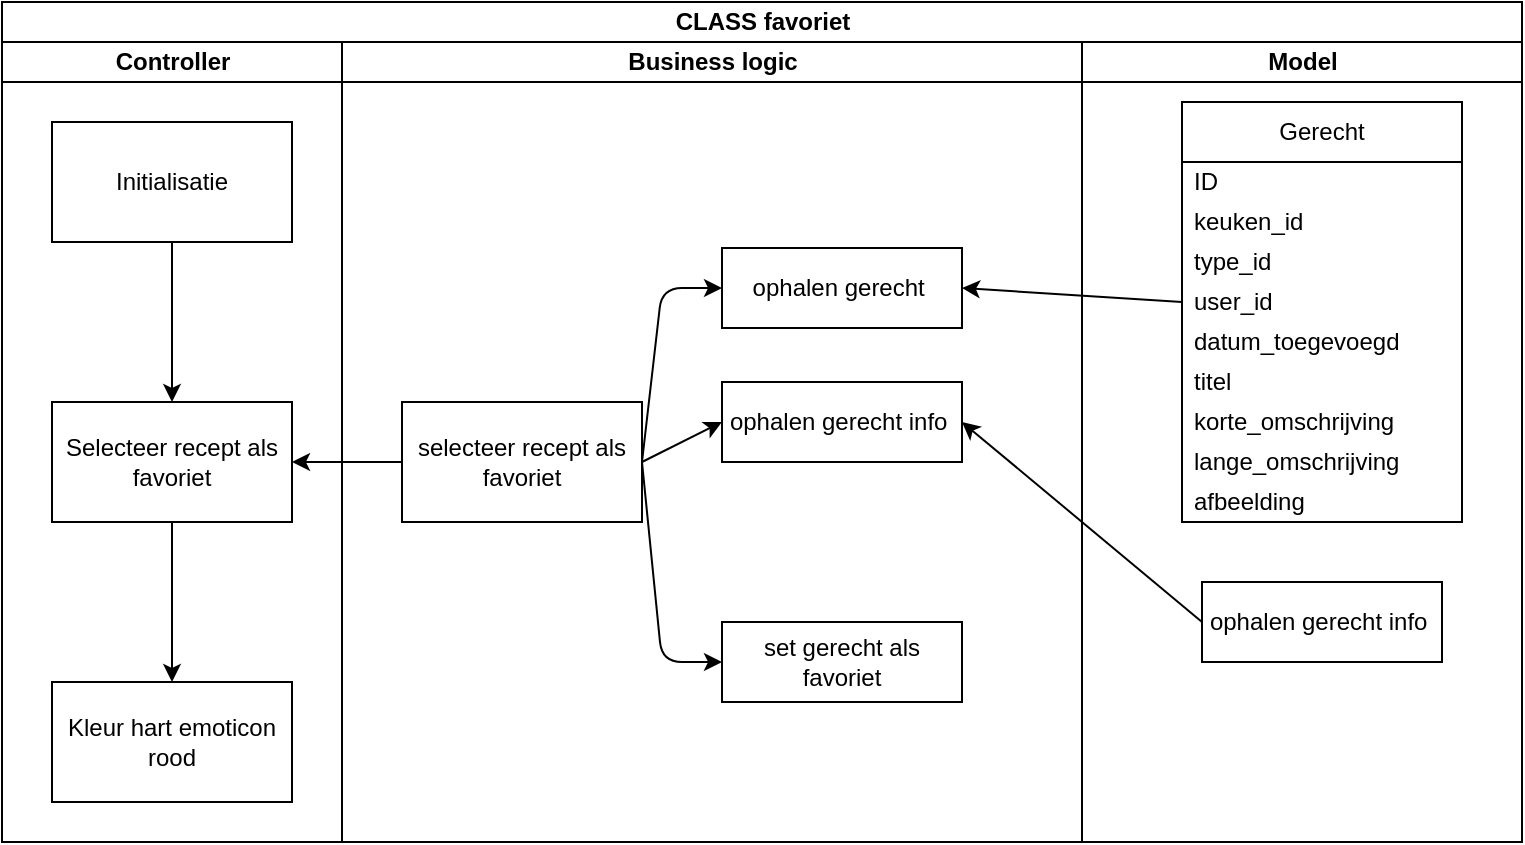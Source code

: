 <mxfile>
    <diagram id="MUfHSL9xDfMuNLfzbe6P" name="Page-1">
        <mxGraphModel dx="959" dy="779" grid="1" gridSize="10" guides="1" tooltips="1" connect="1" arrows="1" fold="1" page="1" pageScale="1" pageWidth="850" pageHeight="1100" math="0" shadow="0">
            <root>
                <mxCell id="0"/>
                <mxCell id="1" parent="0"/>
                <mxCell id="2" value="CLASS favoriet" style="swimlane;childLayout=stackLayout;resizeParent=1;resizeParentMax=0;startSize=20;html=1;" parent="1" vertex="1">
                    <mxGeometry x="80" y="100" width="760" height="420" as="geometry"/>
                </mxCell>
                <mxCell id="3" value="Controller" style="swimlane;startSize=20;html=1;" parent="2" vertex="1">
                    <mxGeometry y="20" width="170" height="400" as="geometry"/>
                </mxCell>
                <mxCell id="4" style="edgeStyle=none;html=1;exitX=0.5;exitY=1;exitDx=0;exitDy=0;entryX=0.5;entryY=0;entryDx=0;entryDy=0;" parent="3" source="5" target="7" edge="1">
                    <mxGeometry relative="1" as="geometry"/>
                </mxCell>
                <mxCell id="5" value="Initialisatie" style="rounded=0;whiteSpace=wrap;html=1;" parent="3" vertex="1">
                    <mxGeometry x="25" y="40" width="120" height="60" as="geometry"/>
                </mxCell>
                <mxCell id="6" style="edgeStyle=none;html=1;exitX=0.5;exitY=1;exitDx=0;exitDy=0;" parent="3" source="7" target="8" edge="1">
                    <mxGeometry relative="1" as="geometry"/>
                </mxCell>
                <mxCell id="7" value="Selecteer recept als favoriet" style="rounded=0;whiteSpace=wrap;html=1;" parent="3" vertex="1">
                    <mxGeometry x="25" y="180" width="120" height="60" as="geometry"/>
                </mxCell>
                <mxCell id="8" value="Kleur hart emoticon rood" style="rounded=0;whiteSpace=wrap;html=1;" parent="3" vertex="1">
                    <mxGeometry x="25" y="320" width="120" height="60" as="geometry"/>
                </mxCell>
                <mxCell id="17" style="edgeStyle=none;html=1;exitX=0;exitY=0.5;exitDx=0;exitDy=0;entryX=1;entryY=0.5;entryDx=0;entryDy=0;" parent="2" source="14" target="7" edge="1">
                    <mxGeometry relative="1" as="geometry"/>
                </mxCell>
                <mxCell id="9" value="Business logic" style="swimlane;startSize=20;html=1;" parent="2" vertex="1">
                    <mxGeometry x="170" y="20" width="370" height="400" as="geometry"/>
                </mxCell>
                <mxCell id="11" style="edgeStyle=none;html=1;exitX=1;exitY=0.5;exitDx=0;exitDy=0;entryX=0;entryY=0.5;entryDx=0;entryDy=0;" parent="9" source="14" target="15" edge="1">
                    <mxGeometry relative="1" as="geometry">
                        <Array as="points">
                            <mxPoint x="160" y="123"/>
                        </Array>
                    </mxGeometry>
                </mxCell>
                <mxCell id="33" style="edgeStyle=none;html=1;exitX=1;exitY=0.5;exitDx=0;exitDy=0;entryX=0;entryY=0.5;entryDx=0;entryDy=0;" parent="9" source="14" target="32" edge="1">
                    <mxGeometry relative="1" as="geometry">
                        <Array as="points">
                            <mxPoint x="160" y="310"/>
                        </Array>
                    </mxGeometry>
                </mxCell>
                <mxCell id="48" style="edgeStyle=none;html=1;exitX=1;exitY=0.5;exitDx=0;exitDy=0;entryX=0;entryY=0.5;entryDx=0;entryDy=0;" edge="1" parent="9" source="14" target="45">
                    <mxGeometry relative="1" as="geometry"/>
                </mxCell>
                <mxCell id="14" value="selecteer recept als favoriet" style="rounded=0;whiteSpace=wrap;html=1;" parent="9" vertex="1">
                    <mxGeometry x="30" y="180" width="120" height="60" as="geometry"/>
                </mxCell>
                <mxCell id="15" value="ophalen gerecht&amp;nbsp;" style="rounded=0;whiteSpace=wrap;html=1;" parent="9" vertex="1">
                    <mxGeometry x="190" y="103" width="120" height="40" as="geometry"/>
                </mxCell>
                <mxCell id="32" value="set gerecht als favoriet" style="rounded=0;whiteSpace=wrap;html=1;" parent="9" vertex="1">
                    <mxGeometry x="190" y="290" width="120" height="40" as="geometry"/>
                </mxCell>
                <mxCell id="45" value="ophalen gerecht info&amp;nbsp;" style="rounded=0;whiteSpace=wrap;html=1;" vertex="1" parent="9">
                    <mxGeometry x="190" y="170" width="120" height="40" as="geometry"/>
                </mxCell>
                <mxCell id="18" value="Model" style="swimlane;startSize=20;html=1;" parent="2" vertex="1">
                    <mxGeometry x="540" y="20" width="220" height="400" as="geometry"/>
                </mxCell>
                <mxCell id="46" value="ophalen gerecht info&amp;nbsp;" style="rounded=0;whiteSpace=wrap;html=1;" vertex="1" parent="18">
                    <mxGeometry x="60" y="270" width="120" height="40" as="geometry"/>
                </mxCell>
                <mxCell id="47" style="edgeStyle=none;html=1;exitX=0;exitY=0.5;exitDx=0;exitDy=0;entryX=1;entryY=0.5;entryDx=0;entryDy=0;" edge="1" parent="2" source="46" target="45">
                    <mxGeometry relative="1" as="geometry"/>
                </mxCell>
                <mxCell id="34" value="Gerecht" style="swimlane;fontStyle=0;childLayout=stackLayout;horizontal=1;startSize=30;horizontalStack=0;resizeParent=1;resizeParentMax=0;resizeLast=0;collapsible=1;marginBottom=0;whiteSpace=wrap;html=1;" vertex="1" parent="1">
                    <mxGeometry x="670.0" y="150" width="140" height="210" as="geometry"/>
                </mxCell>
                <mxCell id="35" value="ID" style="text;strokeColor=none;fillColor=none;align=left;verticalAlign=middle;spacingLeft=4;spacingRight=4;overflow=hidden;points=[[0,0.5],[1,0.5]];portConstraint=eastwest;rotatable=0;whiteSpace=wrap;html=1;" vertex="1" parent="34">
                    <mxGeometry y="30" width="140" height="20" as="geometry"/>
                </mxCell>
                <mxCell id="36" value="keuken_id" style="text;strokeColor=none;fillColor=none;align=left;verticalAlign=middle;spacingLeft=4;spacingRight=4;overflow=hidden;points=[[0,0.5],[1,0.5]];portConstraint=eastwest;rotatable=0;whiteSpace=wrap;html=1;" vertex="1" parent="34">
                    <mxGeometry y="50" width="140" height="20" as="geometry"/>
                </mxCell>
                <mxCell id="37" value="type_id" style="text;strokeColor=none;fillColor=none;align=left;verticalAlign=middle;spacingLeft=4;spacingRight=4;overflow=hidden;points=[[0,0.5],[1,0.5]];portConstraint=eastwest;rotatable=0;whiteSpace=wrap;html=1;" vertex="1" parent="34">
                    <mxGeometry y="70" width="140" height="20" as="geometry"/>
                </mxCell>
                <mxCell id="38" value="user_id" style="text;strokeColor=none;fillColor=none;align=left;verticalAlign=middle;spacingLeft=4;spacingRight=4;overflow=hidden;points=[[0,0.5],[1,0.5]];portConstraint=eastwest;rotatable=0;whiteSpace=wrap;html=1;" vertex="1" parent="34">
                    <mxGeometry y="90" width="140" height="20" as="geometry"/>
                </mxCell>
                <mxCell id="39" value="datum_toegevoegd" style="text;strokeColor=none;fillColor=none;align=left;verticalAlign=middle;spacingLeft=4;spacingRight=4;overflow=hidden;points=[[0,0.5],[1,0.5]];portConstraint=eastwest;rotatable=0;whiteSpace=wrap;html=1;" vertex="1" parent="34">
                    <mxGeometry y="110" width="140" height="20" as="geometry"/>
                </mxCell>
                <mxCell id="40" value="titel" style="text;strokeColor=none;fillColor=none;align=left;verticalAlign=middle;spacingLeft=4;spacingRight=4;overflow=hidden;points=[[0,0.5],[1,0.5]];portConstraint=eastwest;rotatable=0;whiteSpace=wrap;html=1;" vertex="1" parent="34">
                    <mxGeometry y="130" width="140" height="20" as="geometry"/>
                </mxCell>
                <mxCell id="41" value="korte_omschrijving" style="text;strokeColor=none;fillColor=none;align=left;verticalAlign=middle;spacingLeft=4;spacingRight=4;overflow=hidden;points=[[0,0.5],[1,0.5]];portConstraint=eastwest;rotatable=0;whiteSpace=wrap;html=1;" vertex="1" parent="34">
                    <mxGeometry y="150" width="140" height="20" as="geometry"/>
                </mxCell>
                <mxCell id="42" value="lange_omschrijving" style="text;strokeColor=none;fillColor=none;align=left;verticalAlign=middle;spacingLeft=4;spacingRight=4;overflow=hidden;points=[[0,0.5],[1,0.5]];portConstraint=eastwest;rotatable=0;whiteSpace=wrap;html=1;" vertex="1" parent="34">
                    <mxGeometry y="170" width="140" height="20" as="geometry"/>
                </mxCell>
                <mxCell id="43" value="afbeelding" style="text;strokeColor=none;fillColor=none;align=left;verticalAlign=middle;spacingLeft=4;spacingRight=4;overflow=hidden;points=[[0,0.5],[1,0.5]];portConstraint=eastwest;rotatable=0;whiteSpace=wrap;html=1;" vertex="1" parent="34">
                    <mxGeometry y="190" width="140" height="20" as="geometry"/>
                </mxCell>
                <mxCell id="31" style="edgeStyle=none;html=1;exitX=0;exitY=0.5;exitDx=0;exitDy=0;entryX=1;entryY=0.5;entryDx=0;entryDy=0;" parent="1" source="38" target="15" edge="1">
                    <mxGeometry relative="1" as="geometry">
                        <mxPoint x="660" y="243" as="sourcePoint"/>
                    </mxGeometry>
                </mxCell>
            </root>
        </mxGraphModel>
    </diagram>
</mxfile>